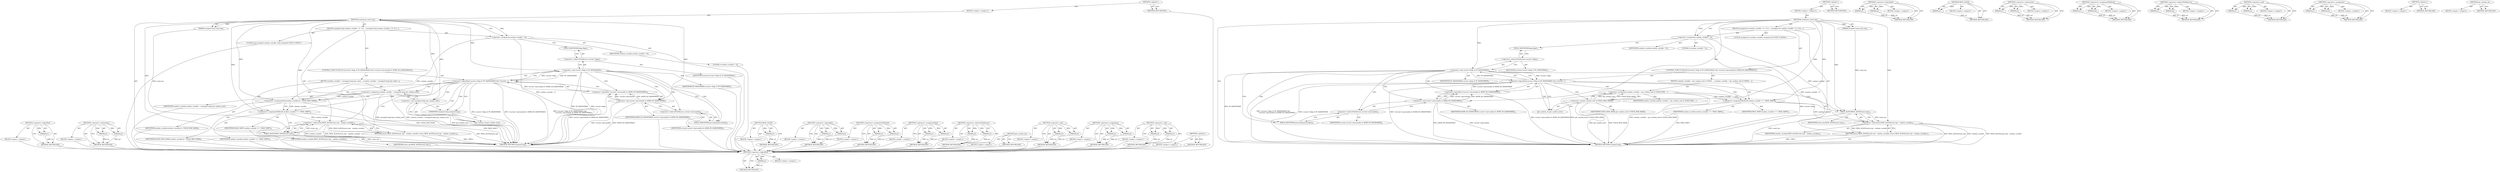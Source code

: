 digraph "&lt;operator&gt;.cast" {
vulnerable_85 [label=<(METHOD,&lt;operator&gt;.logicalNot)>];
vulnerable_86 [label=<(PARAM,p1)>];
vulnerable_87 [label=<(BLOCK,&lt;empty&gt;,&lt;empty&gt;)>];
vulnerable_88 [label=<(METHOD_RETURN,ANY)>];
vulnerable_6 [label=<(METHOD,&lt;global&gt;)<SUB>1</SUB>>];
vulnerable_7 [label=<(BLOCK,&lt;empty&gt;,&lt;empty&gt;)<SUB>1</SUB>>];
vulnerable_8 [label=<(METHOD,randomize_stack_top)<SUB>1</SUB>>];
vulnerable_9 [label=<(PARAM,unsigned long stack_top)<SUB>1</SUB>>];
vulnerable_10 [label=<(BLOCK,{
	unsigned int random_variable = 0;
 
 	if ((c...,{
	unsigned int random_variable = 0;
 
 	if ((c...)<SUB>2</SUB>>];
vulnerable_11 [label="<(LOCAL,unsigned int random_variable: unsigned int)<SUB>3</SUB>>"];
vulnerable_12 [label=<(&lt;operator&gt;.assignment,random_variable = 0)<SUB>3</SUB>>];
vulnerable_13 [label=<(IDENTIFIER,random_variable,random_variable = 0)<SUB>3</SUB>>];
vulnerable_14 [label=<(LITERAL,0,random_variable = 0)<SUB>3</SUB>>];
vulnerable_15 [label=<(CONTROL_STRUCTURE,IF,if ((current-&gt;flags &amp; PF_RANDOMIZE) &amp;&amp;
 		!(current-&gt;personality &amp; ADDR_NO_RANDOMIZE)))<SUB>5</SUB>>];
vulnerable_16 [label=<(&lt;operator&gt;.logicalAnd,(current-&gt;flags &amp; PF_RANDOMIZE) &amp;&amp;
 		!(current...)<SUB>5</SUB>>];
vulnerable_17 [label=<(&lt;operator&gt;.and,current-&gt;flags &amp; PF_RANDOMIZE)<SUB>5</SUB>>];
vulnerable_18 [label=<(&lt;operator&gt;.indirectFieldAccess,current-&gt;flags)<SUB>5</SUB>>];
vulnerable_19 [label=<(IDENTIFIER,current,current-&gt;flags &amp; PF_RANDOMIZE)<SUB>5</SUB>>];
vulnerable_20 [label=<(FIELD_IDENTIFIER,flags,flags)<SUB>5</SUB>>];
vulnerable_21 [label=<(IDENTIFIER,PF_RANDOMIZE,current-&gt;flags &amp; PF_RANDOMIZE)<SUB>5</SUB>>];
vulnerable_22 [label=<(&lt;operator&gt;.logicalNot,!(current-&gt;personality &amp; ADDR_NO_RANDOMIZE))<SUB>6</SUB>>];
vulnerable_23 [label=<(&lt;operator&gt;.and,current-&gt;personality &amp; ADDR_NO_RANDOMIZE)<SUB>6</SUB>>];
vulnerable_24 [label=<(&lt;operator&gt;.indirectFieldAccess,current-&gt;personality)<SUB>6</SUB>>];
vulnerable_25 [label=<(IDENTIFIER,current,current-&gt;personality &amp; ADDR_NO_RANDOMIZE)<SUB>6</SUB>>];
vulnerable_26 [label=<(FIELD_IDENTIFIER,personality,personality)<SUB>6</SUB>>];
vulnerable_27 [label=<(IDENTIFIER,ADDR_NO_RANDOMIZE,current-&gt;personality &amp; ADDR_NO_RANDOMIZE)<SUB>6</SUB>>];
vulnerable_28 [label=<(BLOCK,{
		random_variable = get_random_int() &amp; STACK_...,{
		random_variable = get_random_int() &amp; STACK_...)<SUB>6</SUB>>];
vulnerable_29 [label=<(&lt;operator&gt;.assignment,random_variable = get_random_int() &amp; STACK_RND_...)<SUB>7</SUB>>];
vulnerable_30 [label=<(IDENTIFIER,random_variable,random_variable = get_random_int() &amp; STACK_RND_...)<SUB>7</SUB>>];
vulnerable_31 [label=<(&lt;operator&gt;.and,get_random_int() &amp; STACK_RND_MASK)<SUB>7</SUB>>];
vulnerable_32 [label=<(get_random_int,get_random_int())<SUB>7</SUB>>];
vulnerable_33 [label=<(IDENTIFIER,STACK_RND_MASK,get_random_int() &amp; STACK_RND_MASK)<SUB>7</SUB>>];
vulnerable_34 [label=<(&lt;operators&gt;.assignmentShiftLeft,random_variable &lt;&lt;= PAGE_SHIFT)<SUB>8</SUB>>];
vulnerable_35 [label=<(IDENTIFIER,random_variable,random_variable &lt;&lt;= PAGE_SHIFT)<SUB>8</SUB>>];
vulnerable_36 [label=<(IDENTIFIER,PAGE_SHIFT,random_variable &lt;&lt;= PAGE_SHIFT)<SUB>8</SUB>>];
vulnerable_37 [label=<(RETURN,return PAGE_ALIGN(stack_top) - random_variable;,return PAGE_ALIGN(stack_top) - random_variable;)<SUB>13</SUB>>];
vulnerable_38 [label=<(&lt;operator&gt;.subtraction,PAGE_ALIGN(stack_top) - random_variable)<SUB>13</SUB>>];
vulnerable_39 [label=<(PAGE_ALIGN,PAGE_ALIGN(stack_top))<SUB>13</SUB>>];
vulnerable_40 [label=<(IDENTIFIER,stack_top,PAGE_ALIGN(stack_top))<SUB>13</SUB>>];
vulnerable_41 [label=<(IDENTIFIER,random_variable,PAGE_ALIGN(stack_top) - random_variable)<SUB>13</SUB>>];
vulnerable_42 [label=<(METHOD_RETURN,unsigned long)<SUB>1</SUB>>];
vulnerable_44 [label=<(METHOD_RETURN,ANY)<SUB>1</SUB>>];
vulnerable_70 [label=<(METHOD,&lt;operator&gt;.logicalAnd)>];
vulnerable_71 [label=<(PARAM,p1)>];
vulnerable_72 [label=<(PARAM,p2)>];
vulnerable_73 [label=<(BLOCK,&lt;empty&gt;,&lt;empty&gt;)>];
vulnerable_74 [label=<(METHOD_RETURN,ANY)>];
vulnerable_102 [label=<(METHOD,PAGE_ALIGN)>];
vulnerable_103 [label=<(PARAM,p1)>];
vulnerable_104 [label=<(BLOCK,&lt;empty&gt;,&lt;empty&gt;)>];
vulnerable_105 [label=<(METHOD_RETURN,ANY)>];
vulnerable_97 [label=<(METHOD,&lt;operator&gt;.subtraction)>];
vulnerable_98 [label=<(PARAM,p1)>];
vulnerable_99 [label=<(PARAM,p2)>];
vulnerable_100 [label=<(BLOCK,&lt;empty&gt;,&lt;empty&gt;)>];
vulnerable_101 [label=<(METHOD_RETURN,ANY)>];
vulnerable_92 [label=<(METHOD,&lt;operators&gt;.assignmentShiftLeft)>];
vulnerable_93 [label=<(PARAM,p1)>];
vulnerable_94 [label=<(PARAM,p2)>];
vulnerable_95 [label=<(BLOCK,&lt;empty&gt;,&lt;empty&gt;)>];
vulnerable_96 [label=<(METHOD_RETURN,ANY)>];
vulnerable_80 [label=<(METHOD,&lt;operator&gt;.indirectFieldAccess)>];
vulnerable_81 [label=<(PARAM,p1)>];
vulnerable_82 [label=<(PARAM,p2)>];
vulnerable_83 [label=<(BLOCK,&lt;empty&gt;,&lt;empty&gt;)>];
vulnerable_84 [label=<(METHOD_RETURN,ANY)>];
vulnerable_75 [label=<(METHOD,&lt;operator&gt;.and)>];
vulnerable_76 [label=<(PARAM,p1)>];
vulnerable_77 [label=<(PARAM,p2)>];
vulnerable_78 [label=<(BLOCK,&lt;empty&gt;,&lt;empty&gt;)>];
vulnerable_79 [label=<(METHOD_RETURN,ANY)>];
vulnerable_65 [label=<(METHOD,&lt;operator&gt;.assignment)>];
vulnerable_66 [label=<(PARAM,p1)>];
vulnerable_67 [label=<(PARAM,p2)>];
vulnerable_68 [label=<(BLOCK,&lt;empty&gt;,&lt;empty&gt;)>];
vulnerable_69 [label=<(METHOD_RETURN,ANY)>];
vulnerable_59 [label=<(METHOD,&lt;global&gt;)<SUB>1</SUB>>];
vulnerable_60 [label=<(BLOCK,&lt;empty&gt;,&lt;empty&gt;)>];
vulnerable_61 [label=<(METHOD_RETURN,ANY)>];
vulnerable_89 [label=<(METHOD,get_random_int)>];
vulnerable_90 [label=<(BLOCK,&lt;empty&gt;,&lt;empty&gt;)>];
vulnerable_91 [label=<(METHOD_RETURN,ANY)>];
fixed_86 [label=<(METHOD,&lt;operator&gt;.logicalNot)>];
fixed_87 [label=<(PARAM,p1)>];
fixed_88 [label=<(BLOCK,&lt;empty&gt;,&lt;empty&gt;)>];
fixed_89 [label=<(METHOD_RETURN,ANY)>];
fixed_108 [label=<(METHOD,&lt;operator&gt;.subtraction)>];
fixed_109 [label=<(PARAM,p1)>];
fixed_110 [label=<(PARAM,p2)>];
fixed_111 [label=<(BLOCK,&lt;empty&gt;,&lt;empty&gt;)>];
fixed_112 [label=<(METHOD_RETURN,ANY)>];
fixed_6 [label=<(METHOD,&lt;global&gt;)<SUB>1</SUB>>];
fixed_7 [label=<(BLOCK,&lt;empty&gt;,&lt;empty&gt;)<SUB>1</SUB>>];
fixed_8 [label=<(METHOD,randomize_stack_top)<SUB>1</SUB>>];
fixed_9 [label=<(PARAM,unsigned long stack_top)<SUB>1</SUB>>];
fixed_10 [label=<(BLOCK,{
	unsigned long random_variable = 0;
 
 	if ((...,{
	unsigned long random_variable = 0;
 
 	if ((...)<SUB>2</SUB>>];
fixed_11 [label="<(LOCAL,long unsigned random_variable: long unsigned)<SUB>3</SUB>>"];
fixed_12 [label=<(&lt;operator&gt;.assignment,random_variable = 0)<SUB>3</SUB>>];
fixed_13 [label=<(IDENTIFIER,random_variable,random_variable = 0)<SUB>3</SUB>>];
fixed_14 [label=<(LITERAL,0,random_variable = 0)<SUB>3</SUB>>];
fixed_15 [label=<(CONTROL_STRUCTURE,IF,if ((current-&gt;flags &amp; PF_RANDOMIZE) &amp;&amp;
 		!(current-&gt;personality &amp; ADDR_NO_RANDOMIZE)))<SUB>5</SUB>>];
fixed_16 [label=<(&lt;operator&gt;.logicalAnd,(current-&gt;flags &amp; PF_RANDOMIZE) &amp;&amp;
 		!(current...)<SUB>5</SUB>>];
fixed_17 [label=<(&lt;operator&gt;.and,current-&gt;flags &amp; PF_RANDOMIZE)<SUB>5</SUB>>];
fixed_18 [label=<(&lt;operator&gt;.indirectFieldAccess,current-&gt;flags)<SUB>5</SUB>>];
fixed_19 [label=<(IDENTIFIER,current,current-&gt;flags &amp; PF_RANDOMIZE)<SUB>5</SUB>>];
fixed_20 [label=<(FIELD_IDENTIFIER,flags,flags)<SUB>5</SUB>>];
fixed_21 [label=<(IDENTIFIER,PF_RANDOMIZE,current-&gt;flags &amp; PF_RANDOMIZE)<SUB>5</SUB>>];
fixed_22 [label=<(&lt;operator&gt;.logicalNot,!(current-&gt;personality &amp; ADDR_NO_RANDOMIZE))<SUB>6</SUB>>];
fixed_23 [label=<(&lt;operator&gt;.and,current-&gt;personality &amp; ADDR_NO_RANDOMIZE)<SUB>6</SUB>>];
fixed_24 [label=<(&lt;operator&gt;.indirectFieldAccess,current-&gt;personality)<SUB>6</SUB>>];
fixed_25 [label=<(IDENTIFIER,current,current-&gt;personality &amp; ADDR_NO_RANDOMIZE)<SUB>6</SUB>>];
fixed_26 [label=<(FIELD_IDENTIFIER,personality,personality)<SUB>6</SUB>>];
fixed_27 [label=<(IDENTIFIER,ADDR_NO_RANDOMIZE,current-&gt;personality &amp; ADDR_NO_RANDOMIZE)<SUB>6</SUB>>];
fixed_28 [label=<(BLOCK,{
		random_variable = (unsigned long) get_rando...,{
		random_variable = (unsigned long) get_rando...)<SUB>6</SUB>>];
fixed_29 [label=<(&lt;operator&gt;.assignment,random_variable = (unsigned long) get_random_int())<SUB>7</SUB>>];
fixed_30 [label=<(IDENTIFIER,random_variable,random_variable = (unsigned long) get_random_int())<SUB>7</SUB>>];
fixed_31 [label=<(&lt;operator&gt;.cast,(unsigned long) get_random_int())<SUB>7</SUB>>];
fixed_32 [label=<(UNKNOWN,unsigned long,unsigned long)<SUB>7</SUB>>];
fixed_33 [label=<(get_random_int,get_random_int())<SUB>7</SUB>>];
fixed_34 [label=<(&lt;operators&gt;.assignmentAnd,random_variable &amp;= STACK_RND_MASK)<SUB>8</SUB>>];
fixed_35 [label=<(IDENTIFIER,random_variable,random_variable &amp;= STACK_RND_MASK)<SUB>8</SUB>>];
fixed_36 [label=<(IDENTIFIER,STACK_RND_MASK,random_variable &amp;= STACK_RND_MASK)<SUB>8</SUB>>];
fixed_37 [label=<(&lt;operators&gt;.assignmentShiftLeft,random_variable &lt;&lt;= PAGE_SHIFT)<SUB>9</SUB>>];
fixed_38 [label=<(IDENTIFIER,random_variable,random_variable &lt;&lt;= PAGE_SHIFT)<SUB>9</SUB>>];
fixed_39 [label=<(IDENTIFIER,PAGE_SHIFT,random_variable &lt;&lt;= PAGE_SHIFT)<SUB>9</SUB>>];
fixed_40 [label=<(RETURN,return PAGE_ALIGN(stack_top) - random_variable;,return PAGE_ALIGN(stack_top) - random_variable;)<SUB>14</SUB>>];
fixed_41 [label=<(&lt;operator&gt;.subtraction,PAGE_ALIGN(stack_top) - random_variable)<SUB>14</SUB>>];
fixed_42 [label=<(PAGE_ALIGN,PAGE_ALIGN(stack_top))<SUB>14</SUB>>];
fixed_43 [label=<(IDENTIFIER,stack_top,PAGE_ALIGN(stack_top))<SUB>14</SUB>>];
fixed_44 [label=<(IDENTIFIER,random_variable,PAGE_ALIGN(stack_top) - random_variable)<SUB>14</SUB>>];
fixed_45 [label=<(METHOD_RETURN,unsigned long)<SUB>1</SUB>>];
fixed_47 [label=<(METHOD_RETURN,ANY)<SUB>1</SUB>>];
fixed_113 [label=<(METHOD,PAGE_ALIGN)>];
fixed_114 [label=<(PARAM,p1)>];
fixed_115 [label=<(BLOCK,&lt;empty&gt;,&lt;empty&gt;)>];
fixed_116 [label=<(METHOD_RETURN,ANY)>];
fixed_71 [label=<(METHOD,&lt;operator&gt;.logicalAnd)>];
fixed_72 [label=<(PARAM,p1)>];
fixed_73 [label=<(PARAM,p2)>];
fixed_74 [label=<(BLOCK,&lt;empty&gt;,&lt;empty&gt;)>];
fixed_75 [label=<(METHOD_RETURN,ANY)>];
fixed_103 [label=<(METHOD,&lt;operators&gt;.assignmentShiftLeft)>];
fixed_104 [label=<(PARAM,p1)>];
fixed_105 [label=<(PARAM,p2)>];
fixed_106 [label=<(BLOCK,&lt;empty&gt;,&lt;empty&gt;)>];
fixed_107 [label=<(METHOD_RETURN,ANY)>];
fixed_98 [label=<(METHOD,&lt;operators&gt;.assignmentAnd)>];
fixed_99 [label=<(PARAM,p1)>];
fixed_100 [label=<(PARAM,p2)>];
fixed_101 [label=<(BLOCK,&lt;empty&gt;,&lt;empty&gt;)>];
fixed_102 [label=<(METHOD_RETURN,ANY)>];
fixed_95 [label=<(METHOD,get_random_int)>];
fixed_96 [label=<(BLOCK,&lt;empty&gt;,&lt;empty&gt;)>];
fixed_97 [label=<(METHOD_RETURN,ANY)>];
fixed_81 [label=<(METHOD,&lt;operator&gt;.indirectFieldAccess)>];
fixed_82 [label=<(PARAM,p1)>];
fixed_83 [label=<(PARAM,p2)>];
fixed_84 [label=<(BLOCK,&lt;empty&gt;,&lt;empty&gt;)>];
fixed_85 [label=<(METHOD_RETURN,ANY)>];
fixed_76 [label=<(METHOD,&lt;operator&gt;.and)>];
fixed_77 [label=<(PARAM,p1)>];
fixed_78 [label=<(PARAM,p2)>];
fixed_79 [label=<(BLOCK,&lt;empty&gt;,&lt;empty&gt;)>];
fixed_80 [label=<(METHOD_RETURN,ANY)>];
fixed_66 [label=<(METHOD,&lt;operator&gt;.assignment)>];
fixed_67 [label=<(PARAM,p1)>];
fixed_68 [label=<(PARAM,p2)>];
fixed_69 [label=<(BLOCK,&lt;empty&gt;,&lt;empty&gt;)>];
fixed_70 [label=<(METHOD_RETURN,ANY)>];
fixed_60 [label=<(METHOD,&lt;global&gt;)<SUB>1</SUB>>];
fixed_61 [label=<(BLOCK,&lt;empty&gt;,&lt;empty&gt;)>];
fixed_62 [label=<(METHOD_RETURN,ANY)>];
fixed_90 [label=<(METHOD,&lt;operator&gt;.cast)>];
fixed_91 [label=<(PARAM,p1)>];
fixed_92 [label=<(PARAM,p2)>];
fixed_93 [label=<(BLOCK,&lt;empty&gt;,&lt;empty&gt;)>];
fixed_94 [label=<(METHOD_RETURN,ANY)>];
vulnerable_85 -> vulnerable_86  [key=0, label="AST: "];
vulnerable_85 -> vulnerable_86  [key=1, label="DDG: "];
vulnerable_85 -> vulnerable_87  [key=0, label="AST: "];
vulnerable_85 -> vulnerable_88  [key=0, label="AST: "];
vulnerable_85 -> vulnerable_88  [key=1, label="CFG: "];
vulnerable_86 -> vulnerable_88  [key=0, label="DDG: p1"];
vulnerable_6 -> vulnerable_7  [key=0, label="AST: "];
vulnerable_6 -> vulnerable_44  [key=0, label="AST: "];
vulnerable_6 -> vulnerable_44  [key=1, label="CFG: "];
vulnerable_7 -> vulnerable_8  [key=0, label="AST: "];
vulnerable_8 -> vulnerable_9  [key=0, label="AST: "];
vulnerable_8 -> vulnerable_9  [key=1, label="DDG: "];
vulnerable_8 -> vulnerable_10  [key=0, label="AST: "];
vulnerable_8 -> vulnerable_42  [key=0, label="AST: "];
vulnerable_8 -> vulnerable_12  [key=0, label="CFG: "];
vulnerable_8 -> vulnerable_12  [key=1, label="DDG: "];
vulnerable_8 -> vulnerable_34  [key=0, label="DDG: "];
vulnerable_8 -> vulnerable_38  [key=0, label="DDG: "];
vulnerable_8 -> vulnerable_17  [key=0, label="DDG: "];
vulnerable_8 -> vulnerable_39  [key=0, label="DDG: "];
vulnerable_8 -> vulnerable_23  [key=0, label="DDG: "];
vulnerable_8 -> vulnerable_31  [key=0, label="DDG: "];
vulnerable_9 -> vulnerable_39  [key=0, label="DDG: stack_top"];
vulnerable_10 -> vulnerable_11  [key=0, label="AST: "];
vulnerable_10 -> vulnerable_12  [key=0, label="AST: "];
vulnerable_10 -> vulnerable_15  [key=0, label="AST: "];
vulnerable_10 -> vulnerable_37  [key=0, label="AST: "];
vulnerable_12 -> vulnerable_13  [key=0, label="AST: "];
vulnerable_12 -> vulnerable_14  [key=0, label="AST: "];
vulnerable_12 -> vulnerable_20  [key=0, label="CFG: "];
vulnerable_12 -> vulnerable_42  [key=0, label="DDG: random_variable = 0"];
vulnerable_12 -> vulnerable_38  [key=0, label="DDG: random_variable"];
vulnerable_15 -> vulnerable_16  [key=0, label="AST: "];
vulnerable_15 -> vulnerable_28  [key=0, label="AST: "];
vulnerable_16 -> vulnerable_17  [key=0, label="AST: "];
vulnerable_16 -> vulnerable_22  [key=0, label="AST: "];
vulnerable_16 -> vulnerable_32  [key=0, label="CFG: "];
vulnerable_16 -> vulnerable_32  [key=1, label="CDG: "];
vulnerable_16 -> vulnerable_39  [key=0, label="CFG: "];
vulnerable_16 -> vulnerable_42  [key=0, label="DDG: current-&gt;flags &amp; PF_RANDOMIZE"];
vulnerable_16 -> vulnerable_42  [key=1, label="DDG: !(current-&gt;personality &amp; ADDR_NO_RANDOMIZE)"];
vulnerable_16 -> vulnerable_42  [key=2, label="DDG: (current-&gt;flags &amp; PF_RANDOMIZE) &amp;&amp;
 		!(current-&gt;personality &amp; ADDR_NO_RANDOMIZE)"];
vulnerable_16 -> vulnerable_29  [key=0, label="CDG: "];
vulnerable_16 -> vulnerable_34  [key=0, label="CDG: "];
vulnerable_16 -> vulnerable_31  [key=0, label="CDG: "];
vulnerable_17 -> vulnerable_18  [key=0, label="AST: "];
vulnerable_17 -> vulnerable_21  [key=0, label="AST: "];
vulnerable_17 -> vulnerable_16  [key=0, label="CFG: "];
vulnerable_17 -> vulnerable_16  [key=1, label="DDG: current-&gt;flags"];
vulnerable_17 -> vulnerable_16  [key=2, label="DDG: PF_RANDOMIZE"];
vulnerable_17 -> vulnerable_26  [key=0, label="CFG: "];
vulnerable_17 -> vulnerable_26  [key=1, label="CDG: "];
vulnerable_17 -> vulnerable_42  [key=0, label="DDG: current-&gt;flags"];
vulnerable_17 -> vulnerable_42  [key=1, label="DDG: PF_RANDOMIZE"];
vulnerable_17 -> vulnerable_24  [key=0, label="CDG: "];
vulnerable_17 -> vulnerable_23  [key=0, label="CDG: "];
vulnerable_17 -> vulnerable_22  [key=0, label="CDG: "];
vulnerable_18 -> vulnerable_19  [key=0, label="AST: "];
vulnerable_18 -> vulnerable_20  [key=0, label="AST: "];
vulnerable_18 -> vulnerable_17  [key=0, label="CFG: "];
vulnerable_20 -> vulnerable_18  [key=0, label="CFG: "];
vulnerable_22 -> vulnerable_23  [key=0, label="AST: "];
vulnerable_22 -> vulnerable_16  [key=0, label="CFG: "];
vulnerable_22 -> vulnerable_16  [key=1, label="DDG: current-&gt;personality &amp; ADDR_NO_RANDOMIZE"];
vulnerable_22 -> vulnerable_42  [key=0, label="DDG: current-&gt;personality &amp; ADDR_NO_RANDOMIZE"];
vulnerable_23 -> vulnerable_24  [key=0, label="AST: "];
vulnerable_23 -> vulnerable_27  [key=0, label="AST: "];
vulnerable_23 -> vulnerable_22  [key=0, label="CFG: "];
vulnerable_23 -> vulnerable_22  [key=1, label="DDG: current-&gt;personality"];
vulnerable_23 -> vulnerable_22  [key=2, label="DDG: ADDR_NO_RANDOMIZE"];
vulnerable_23 -> vulnerable_42  [key=0, label="DDG: current-&gt;personality"];
vulnerable_23 -> vulnerable_42  [key=1, label="DDG: ADDR_NO_RANDOMIZE"];
vulnerable_24 -> vulnerable_25  [key=0, label="AST: "];
vulnerable_24 -> vulnerable_26  [key=0, label="AST: "];
vulnerable_24 -> vulnerable_23  [key=0, label="CFG: "];
vulnerable_26 -> vulnerable_24  [key=0, label="CFG: "];
vulnerable_28 -> vulnerable_29  [key=0, label="AST: "];
vulnerable_28 -> vulnerable_34  [key=0, label="AST: "];
vulnerable_29 -> vulnerable_30  [key=0, label="AST: "];
vulnerable_29 -> vulnerable_31  [key=0, label="AST: "];
vulnerable_29 -> vulnerable_34  [key=0, label="CFG: "];
vulnerable_29 -> vulnerable_34  [key=1, label="DDG: random_variable"];
vulnerable_29 -> vulnerable_42  [key=0, label="DDG: get_random_int() &amp; STACK_RND_MASK"];
vulnerable_29 -> vulnerable_42  [key=1, label="DDG: random_variable = get_random_int() &amp; STACK_RND_MASK"];
vulnerable_31 -> vulnerable_32  [key=0, label="AST: "];
vulnerable_31 -> vulnerable_33  [key=0, label="AST: "];
vulnerable_31 -> vulnerable_29  [key=0, label="CFG: "];
vulnerable_31 -> vulnerable_29  [key=1, label="DDG: get_random_int()"];
vulnerable_31 -> vulnerable_29  [key=2, label="DDG: STACK_RND_MASK"];
vulnerable_31 -> vulnerable_42  [key=0, label="DDG: get_random_int()"];
vulnerable_31 -> vulnerable_42  [key=1, label="DDG: STACK_RND_MASK"];
vulnerable_32 -> vulnerable_31  [key=0, label="CFG: "];
vulnerable_34 -> vulnerable_35  [key=0, label="AST: "];
vulnerable_34 -> vulnerable_36  [key=0, label="AST: "];
vulnerable_34 -> vulnerable_39  [key=0, label="CFG: "];
vulnerable_34 -> vulnerable_42  [key=0, label="DDG: PAGE_SHIFT"];
vulnerable_34 -> vulnerable_38  [key=0, label="DDG: random_variable"];
vulnerable_37 -> vulnerable_38  [key=0, label="AST: "];
vulnerable_37 -> vulnerable_42  [key=0, label="CFG: "];
vulnerable_37 -> vulnerable_42  [key=1, label="DDG: &lt;RET&gt;"];
vulnerable_38 -> vulnerable_39  [key=0, label="AST: "];
vulnerable_38 -> vulnerable_41  [key=0, label="AST: "];
vulnerable_38 -> vulnerable_37  [key=0, label="CFG: "];
vulnerable_38 -> vulnerable_37  [key=1, label="DDG: PAGE_ALIGN(stack_top) - random_variable"];
vulnerable_38 -> vulnerable_42  [key=0, label="DDG: PAGE_ALIGN(stack_top)"];
vulnerable_38 -> vulnerable_42  [key=1, label="DDG: random_variable"];
vulnerable_38 -> vulnerable_42  [key=2, label="DDG: PAGE_ALIGN(stack_top) - random_variable"];
vulnerable_39 -> vulnerable_40  [key=0, label="AST: "];
vulnerable_39 -> vulnerable_38  [key=0, label="CFG: "];
vulnerable_39 -> vulnerable_38  [key=1, label="DDG: stack_top"];
vulnerable_39 -> vulnerable_42  [key=0, label="DDG: stack_top"];
vulnerable_70 -> vulnerable_71  [key=0, label="AST: "];
vulnerable_70 -> vulnerable_71  [key=1, label="DDG: "];
vulnerable_70 -> vulnerable_73  [key=0, label="AST: "];
vulnerable_70 -> vulnerable_72  [key=0, label="AST: "];
vulnerable_70 -> vulnerable_72  [key=1, label="DDG: "];
vulnerable_70 -> vulnerable_74  [key=0, label="AST: "];
vulnerable_70 -> vulnerable_74  [key=1, label="CFG: "];
vulnerable_71 -> vulnerable_74  [key=0, label="DDG: p1"];
vulnerable_72 -> vulnerable_74  [key=0, label="DDG: p2"];
vulnerable_102 -> vulnerable_103  [key=0, label="AST: "];
vulnerable_102 -> vulnerable_103  [key=1, label="DDG: "];
vulnerable_102 -> vulnerable_104  [key=0, label="AST: "];
vulnerable_102 -> vulnerable_105  [key=0, label="AST: "];
vulnerable_102 -> vulnerable_105  [key=1, label="CFG: "];
vulnerable_103 -> vulnerable_105  [key=0, label="DDG: p1"];
vulnerable_97 -> vulnerable_98  [key=0, label="AST: "];
vulnerable_97 -> vulnerable_98  [key=1, label="DDG: "];
vulnerable_97 -> vulnerable_100  [key=0, label="AST: "];
vulnerable_97 -> vulnerable_99  [key=0, label="AST: "];
vulnerable_97 -> vulnerable_99  [key=1, label="DDG: "];
vulnerable_97 -> vulnerable_101  [key=0, label="AST: "];
vulnerable_97 -> vulnerable_101  [key=1, label="CFG: "];
vulnerable_98 -> vulnerable_101  [key=0, label="DDG: p1"];
vulnerable_99 -> vulnerable_101  [key=0, label="DDG: p2"];
vulnerable_92 -> vulnerable_93  [key=0, label="AST: "];
vulnerable_92 -> vulnerable_93  [key=1, label="DDG: "];
vulnerable_92 -> vulnerable_95  [key=0, label="AST: "];
vulnerable_92 -> vulnerable_94  [key=0, label="AST: "];
vulnerable_92 -> vulnerable_94  [key=1, label="DDG: "];
vulnerable_92 -> vulnerable_96  [key=0, label="AST: "];
vulnerable_92 -> vulnerable_96  [key=1, label="CFG: "];
vulnerable_93 -> vulnerable_96  [key=0, label="DDG: p1"];
vulnerable_94 -> vulnerable_96  [key=0, label="DDG: p2"];
vulnerable_80 -> vulnerable_81  [key=0, label="AST: "];
vulnerable_80 -> vulnerable_81  [key=1, label="DDG: "];
vulnerable_80 -> vulnerable_83  [key=0, label="AST: "];
vulnerable_80 -> vulnerable_82  [key=0, label="AST: "];
vulnerable_80 -> vulnerable_82  [key=1, label="DDG: "];
vulnerable_80 -> vulnerable_84  [key=0, label="AST: "];
vulnerable_80 -> vulnerable_84  [key=1, label="CFG: "];
vulnerable_81 -> vulnerable_84  [key=0, label="DDG: p1"];
vulnerable_82 -> vulnerable_84  [key=0, label="DDG: p2"];
vulnerable_75 -> vulnerable_76  [key=0, label="AST: "];
vulnerable_75 -> vulnerable_76  [key=1, label="DDG: "];
vulnerable_75 -> vulnerable_78  [key=0, label="AST: "];
vulnerable_75 -> vulnerable_77  [key=0, label="AST: "];
vulnerable_75 -> vulnerable_77  [key=1, label="DDG: "];
vulnerable_75 -> vulnerable_79  [key=0, label="AST: "];
vulnerable_75 -> vulnerable_79  [key=1, label="CFG: "];
vulnerable_76 -> vulnerable_79  [key=0, label="DDG: p1"];
vulnerable_77 -> vulnerable_79  [key=0, label="DDG: p2"];
vulnerable_65 -> vulnerable_66  [key=0, label="AST: "];
vulnerable_65 -> vulnerable_66  [key=1, label="DDG: "];
vulnerable_65 -> vulnerable_68  [key=0, label="AST: "];
vulnerable_65 -> vulnerable_67  [key=0, label="AST: "];
vulnerable_65 -> vulnerable_67  [key=1, label="DDG: "];
vulnerable_65 -> vulnerable_69  [key=0, label="AST: "];
vulnerable_65 -> vulnerable_69  [key=1, label="CFG: "];
vulnerable_66 -> vulnerable_69  [key=0, label="DDG: p1"];
vulnerable_67 -> vulnerable_69  [key=0, label="DDG: p2"];
vulnerable_59 -> vulnerable_60  [key=0, label="AST: "];
vulnerable_59 -> vulnerable_61  [key=0, label="AST: "];
vulnerable_59 -> vulnerable_61  [key=1, label="CFG: "];
vulnerable_89 -> vulnerable_90  [key=0, label="AST: "];
vulnerable_89 -> vulnerable_91  [key=0, label="AST: "];
vulnerable_89 -> vulnerable_91  [key=1, label="CFG: "];
fixed_86 -> fixed_87  [key=0, label="AST: "];
fixed_86 -> fixed_87  [key=1, label="DDG: "];
fixed_86 -> fixed_88  [key=0, label="AST: "];
fixed_86 -> fixed_89  [key=0, label="AST: "];
fixed_86 -> fixed_89  [key=1, label="CFG: "];
fixed_87 -> fixed_89  [key=0, label="DDG: p1"];
fixed_88 -> vulnerable_85  [key=0];
fixed_89 -> vulnerable_85  [key=0];
fixed_108 -> fixed_109  [key=0, label="AST: "];
fixed_108 -> fixed_109  [key=1, label="DDG: "];
fixed_108 -> fixed_111  [key=0, label="AST: "];
fixed_108 -> fixed_110  [key=0, label="AST: "];
fixed_108 -> fixed_110  [key=1, label="DDG: "];
fixed_108 -> fixed_112  [key=0, label="AST: "];
fixed_108 -> fixed_112  [key=1, label="CFG: "];
fixed_109 -> fixed_112  [key=0, label="DDG: p1"];
fixed_110 -> fixed_112  [key=0, label="DDG: p2"];
fixed_111 -> vulnerable_85  [key=0];
fixed_112 -> vulnerable_85  [key=0];
fixed_6 -> fixed_7  [key=0, label="AST: "];
fixed_6 -> fixed_47  [key=0, label="AST: "];
fixed_6 -> fixed_47  [key=1, label="CFG: "];
fixed_7 -> fixed_8  [key=0, label="AST: "];
fixed_8 -> fixed_9  [key=0, label="AST: "];
fixed_8 -> fixed_9  [key=1, label="DDG: "];
fixed_8 -> fixed_10  [key=0, label="AST: "];
fixed_8 -> fixed_45  [key=0, label="AST: "];
fixed_8 -> fixed_12  [key=0, label="CFG: "];
fixed_8 -> fixed_12  [key=1, label="DDG: "];
fixed_8 -> fixed_29  [key=0, label="DDG: "];
fixed_8 -> fixed_34  [key=0, label="DDG: "];
fixed_8 -> fixed_37  [key=0, label="DDG: "];
fixed_8 -> fixed_41  [key=0, label="DDG: "];
fixed_8 -> fixed_17  [key=0, label="DDG: "];
fixed_8 -> fixed_42  [key=0, label="DDG: "];
fixed_8 -> fixed_23  [key=0, label="DDG: "];
fixed_8 -> fixed_31  [key=0, label="DDG: "];
fixed_9 -> fixed_42  [key=0, label="DDG: stack_top"];
fixed_10 -> fixed_11  [key=0, label="AST: "];
fixed_10 -> fixed_12  [key=0, label="AST: "];
fixed_10 -> fixed_15  [key=0, label="AST: "];
fixed_10 -> fixed_40  [key=0, label="AST: "];
fixed_11 -> vulnerable_85  [key=0];
fixed_12 -> fixed_13  [key=0, label="AST: "];
fixed_12 -> fixed_14  [key=0, label="AST: "];
fixed_12 -> fixed_20  [key=0, label="CFG: "];
fixed_12 -> fixed_45  [key=0, label="DDG: random_variable = 0"];
fixed_12 -> fixed_41  [key=0, label="DDG: random_variable"];
fixed_13 -> vulnerable_85  [key=0];
fixed_14 -> vulnerable_85  [key=0];
fixed_15 -> fixed_16  [key=0, label="AST: "];
fixed_15 -> fixed_28  [key=0, label="AST: "];
fixed_16 -> fixed_17  [key=0, label="AST: "];
fixed_16 -> fixed_22  [key=0, label="AST: "];
fixed_16 -> fixed_32  [key=0, label="CFG: "];
fixed_16 -> fixed_32  [key=1, label="CDG: "];
fixed_16 -> fixed_42  [key=0, label="CFG: "];
fixed_16 -> fixed_45  [key=0, label="DDG: current-&gt;flags &amp; PF_RANDOMIZE"];
fixed_16 -> fixed_45  [key=1, label="DDG: !(current-&gt;personality &amp; ADDR_NO_RANDOMIZE)"];
fixed_16 -> fixed_45  [key=2, label="DDG: (current-&gt;flags &amp; PF_RANDOMIZE) &amp;&amp;
 		!(current-&gt;personality &amp; ADDR_NO_RANDOMIZE)"];
fixed_16 -> fixed_29  [key=0, label="CDG: "];
fixed_16 -> fixed_34  [key=0, label="CDG: "];
fixed_16 -> fixed_33  [key=0, label="CDG: "];
fixed_16 -> fixed_37  [key=0, label="CDG: "];
fixed_16 -> fixed_31  [key=0, label="CDG: "];
fixed_17 -> fixed_18  [key=0, label="AST: "];
fixed_17 -> fixed_21  [key=0, label="AST: "];
fixed_17 -> fixed_16  [key=0, label="CFG: "];
fixed_17 -> fixed_16  [key=1, label="DDG: current-&gt;flags"];
fixed_17 -> fixed_16  [key=2, label="DDG: PF_RANDOMIZE"];
fixed_17 -> fixed_26  [key=0, label="CFG: "];
fixed_17 -> fixed_26  [key=1, label="CDG: "];
fixed_17 -> fixed_45  [key=0, label="DDG: current-&gt;flags"];
fixed_17 -> fixed_45  [key=1, label="DDG: PF_RANDOMIZE"];
fixed_17 -> fixed_24  [key=0, label="CDG: "];
fixed_17 -> fixed_23  [key=0, label="CDG: "];
fixed_17 -> fixed_22  [key=0, label="CDG: "];
fixed_18 -> fixed_19  [key=0, label="AST: "];
fixed_18 -> fixed_20  [key=0, label="AST: "];
fixed_18 -> fixed_17  [key=0, label="CFG: "];
fixed_19 -> vulnerable_85  [key=0];
fixed_20 -> fixed_18  [key=0, label="CFG: "];
fixed_21 -> vulnerable_85  [key=0];
fixed_22 -> fixed_23  [key=0, label="AST: "];
fixed_22 -> fixed_16  [key=0, label="CFG: "];
fixed_22 -> fixed_16  [key=1, label="DDG: current-&gt;personality &amp; ADDR_NO_RANDOMIZE"];
fixed_22 -> fixed_45  [key=0, label="DDG: current-&gt;personality &amp; ADDR_NO_RANDOMIZE"];
fixed_23 -> fixed_24  [key=0, label="AST: "];
fixed_23 -> fixed_27  [key=0, label="AST: "];
fixed_23 -> fixed_22  [key=0, label="CFG: "];
fixed_23 -> fixed_22  [key=1, label="DDG: current-&gt;personality"];
fixed_23 -> fixed_22  [key=2, label="DDG: ADDR_NO_RANDOMIZE"];
fixed_23 -> fixed_45  [key=0, label="DDG: current-&gt;personality"];
fixed_23 -> fixed_45  [key=1, label="DDG: ADDR_NO_RANDOMIZE"];
fixed_24 -> fixed_25  [key=0, label="AST: "];
fixed_24 -> fixed_26  [key=0, label="AST: "];
fixed_24 -> fixed_23  [key=0, label="CFG: "];
fixed_25 -> vulnerable_85  [key=0];
fixed_26 -> fixed_24  [key=0, label="CFG: "];
fixed_27 -> vulnerable_85  [key=0];
fixed_28 -> fixed_29  [key=0, label="AST: "];
fixed_28 -> fixed_34  [key=0, label="AST: "];
fixed_28 -> fixed_37  [key=0, label="AST: "];
fixed_29 -> fixed_30  [key=0, label="AST: "];
fixed_29 -> fixed_31  [key=0, label="AST: "];
fixed_29 -> fixed_34  [key=0, label="CFG: "];
fixed_29 -> fixed_34  [key=1, label="DDG: random_variable"];
fixed_29 -> fixed_45  [key=0, label="DDG: (unsigned long) get_random_int()"];
fixed_29 -> fixed_45  [key=1, label="DDG: random_variable = (unsigned long) get_random_int()"];
fixed_30 -> vulnerable_85  [key=0];
fixed_31 -> fixed_32  [key=0, label="AST: "];
fixed_31 -> fixed_33  [key=0, label="AST: "];
fixed_31 -> fixed_29  [key=0, label="CFG: "];
fixed_31 -> fixed_45  [key=0, label="DDG: get_random_int()"];
fixed_32 -> fixed_33  [key=0, label="CFG: "];
fixed_33 -> fixed_31  [key=0, label="CFG: "];
fixed_34 -> fixed_35  [key=0, label="AST: "];
fixed_34 -> fixed_36  [key=0, label="AST: "];
fixed_34 -> fixed_37  [key=0, label="CFG: "];
fixed_34 -> fixed_37  [key=1, label="DDG: random_variable"];
fixed_34 -> fixed_45  [key=0, label="DDG: STACK_RND_MASK"];
fixed_35 -> vulnerable_85  [key=0];
fixed_36 -> vulnerable_85  [key=0];
fixed_37 -> fixed_38  [key=0, label="AST: "];
fixed_37 -> fixed_39  [key=0, label="AST: "];
fixed_37 -> fixed_42  [key=0, label="CFG: "];
fixed_37 -> fixed_45  [key=0, label="DDG: PAGE_SHIFT"];
fixed_37 -> fixed_41  [key=0, label="DDG: random_variable"];
fixed_38 -> vulnerable_85  [key=0];
fixed_39 -> vulnerable_85  [key=0];
fixed_40 -> fixed_41  [key=0, label="AST: "];
fixed_40 -> fixed_45  [key=0, label="CFG: "];
fixed_40 -> fixed_45  [key=1, label="DDG: &lt;RET&gt;"];
fixed_41 -> fixed_42  [key=0, label="AST: "];
fixed_41 -> fixed_44  [key=0, label="AST: "];
fixed_41 -> fixed_40  [key=0, label="CFG: "];
fixed_41 -> fixed_40  [key=1, label="DDG: PAGE_ALIGN(stack_top) - random_variable"];
fixed_41 -> fixed_45  [key=0, label="DDG: PAGE_ALIGN(stack_top)"];
fixed_41 -> fixed_45  [key=1, label="DDG: random_variable"];
fixed_41 -> fixed_45  [key=2, label="DDG: PAGE_ALIGN(stack_top) - random_variable"];
fixed_42 -> fixed_43  [key=0, label="AST: "];
fixed_42 -> fixed_41  [key=0, label="CFG: "];
fixed_42 -> fixed_41  [key=1, label="DDG: stack_top"];
fixed_42 -> fixed_45  [key=0, label="DDG: stack_top"];
fixed_43 -> vulnerable_85  [key=0];
fixed_44 -> vulnerable_85  [key=0];
fixed_45 -> vulnerable_85  [key=0];
fixed_47 -> vulnerable_85  [key=0];
fixed_113 -> fixed_114  [key=0, label="AST: "];
fixed_113 -> fixed_114  [key=1, label="DDG: "];
fixed_113 -> fixed_115  [key=0, label="AST: "];
fixed_113 -> fixed_116  [key=0, label="AST: "];
fixed_113 -> fixed_116  [key=1, label="CFG: "];
fixed_114 -> fixed_116  [key=0, label="DDG: p1"];
fixed_115 -> vulnerable_85  [key=0];
fixed_116 -> vulnerable_85  [key=0];
fixed_71 -> fixed_72  [key=0, label="AST: "];
fixed_71 -> fixed_72  [key=1, label="DDG: "];
fixed_71 -> fixed_74  [key=0, label="AST: "];
fixed_71 -> fixed_73  [key=0, label="AST: "];
fixed_71 -> fixed_73  [key=1, label="DDG: "];
fixed_71 -> fixed_75  [key=0, label="AST: "];
fixed_71 -> fixed_75  [key=1, label="CFG: "];
fixed_72 -> fixed_75  [key=0, label="DDG: p1"];
fixed_73 -> fixed_75  [key=0, label="DDG: p2"];
fixed_74 -> vulnerable_85  [key=0];
fixed_75 -> vulnerable_85  [key=0];
fixed_103 -> fixed_104  [key=0, label="AST: "];
fixed_103 -> fixed_104  [key=1, label="DDG: "];
fixed_103 -> fixed_106  [key=0, label="AST: "];
fixed_103 -> fixed_105  [key=0, label="AST: "];
fixed_103 -> fixed_105  [key=1, label="DDG: "];
fixed_103 -> fixed_107  [key=0, label="AST: "];
fixed_103 -> fixed_107  [key=1, label="CFG: "];
fixed_104 -> fixed_107  [key=0, label="DDG: p1"];
fixed_105 -> fixed_107  [key=0, label="DDG: p2"];
fixed_106 -> vulnerable_85  [key=0];
fixed_107 -> vulnerable_85  [key=0];
fixed_98 -> fixed_99  [key=0, label="AST: "];
fixed_98 -> fixed_99  [key=1, label="DDG: "];
fixed_98 -> fixed_101  [key=0, label="AST: "];
fixed_98 -> fixed_100  [key=0, label="AST: "];
fixed_98 -> fixed_100  [key=1, label="DDG: "];
fixed_98 -> fixed_102  [key=0, label="AST: "];
fixed_98 -> fixed_102  [key=1, label="CFG: "];
fixed_99 -> fixed_102  [key=0, label="DDG: p1"];
fixed_100 -> fixed_102  [key=0, label="DDG: p2"];
fixed_101 -> vulnerable_85  [key=0];
fixed_102 -> vulnerable_85  [key=0];
fixed_95 -> fixed_96  [key=0, label="AST: "];
fixed_95 -> fixed_97  [key=0, label="AST: "];
fixed_95 -> fixed_97  [key=1, label="CFG: "];
fixed_96 -> vulnerable_85  [key=0];
fixed_97 -> vulnerable_85  [key=0];
fixed_81 -> fixed_82  [key=0, label="AST: "];
fixed_81 -> fixed_82  [key=1, label="DDG: "];
fixed_81 -> fixed_84  [key=0, label="AST: "];
fixed_81 -> fixed_83  [key=0, label="AST: "];
fixed_81 -> fixed_83  [key=1, label="DDG: "];
fixed_81 -> fixed_85  [key=0, label="AST: "];
fixed_81 -> fixed_85  [key=1, label="CFG: "];
fixed_82 -> fixed_85  [key=0, label="DDG: p1"];
fixed_83 -> fixed_85  [key=0, label="DDG: p2"];
fixed_84 -> vulnerable_85  [key=0];
fixed_85 -> vulnerable_85  [key=0];
fixed_76 -> fixed_77  [key=0, label="AST: "];
fixed_76 -> fixed_77  [key=1, label="DDG: "];
fixed_76 -> fixed_79  [key=0, label="AST: "];
fixed_76 -> fixed_78  [key=0, label="AST: "];
fixed_76 -> fixed_78  [key=1, label="DDG: "];
fixed_76 -> fixed_80  [key=0, label="AST: "];
fixed_76 -> fixed_80  [key=1, label="CFG: "];
fixed_77 -> fixed_80  [key=0, label="DDG: p1"];
fixed_78 -> fixed_80  [key=0, label="DDG: p2"];
fixed_79 -> vulnerable_85  [key=0];
fixed_80 -> vulnerable_85  [key=0];
fixed_66 -> fixed_67  [key=0, label="AST: "];
fixed_66 -> fixed_67  [key=1, label="DDG: "];
fixed_66 -> fixed_69  [key=0, label="AST: "];
fixed_66 -> fixed_68  [key=0, label="AST: "];
fixed_66 -> fixed_68  [key=1, label="DDG: "];
fixed_66 -> fixed_70  [key=0, label="AST: "];
fixed_66 -> fixed_70  [key=1, label="CFG: "];
fixed_67 -> fixed_70  [key=0, label="DDG: p1"];
fixed_68 -> fixed_70  [key=0, label="DDG: p2"];
fixed_69 -> vulnerable_85  [key=0];
fixed_70 -> vulnerable_85  [key=0];
fixed_60 -> fixed_61  [key=0, label="AST: "];
fixed_60 -> fixed_62  [key=0, label="AST: "];
fixed_60 -> fixed_62  [key=1, label="CFG: "];
fixed_61 -> vulnerable_85  [key=0];
fixed_62 -> vulnerable_85  [key=0];
fixed_90 -> fixed_91  [key=0, label="AST: "];
fixed_90 -> fixed_91  [key=1, label="DDG: "];
fixed_90 -> fixed_93  [key=0, label="AST: "];
fixed_90 -> fixed_92  [key=0, label="AST: "];
fixed_90 -> fixed_92  [key=1, label="DDG: "];
fixed_90 -> fixed_94  [key=0, label="AST: "];
fixed_90 -> fixed_94  [key=1, label="CFG: "];
fixed_91 -> fixed_94  [key=0, label="DDG: p1"];
fixed_92 -> fixed_94  [key=0, label="DDG: p2"];
fixed_93 -> vulnerable_85  [key=0];
fixed_94 -> vulnerable_85  [key=0];
}
